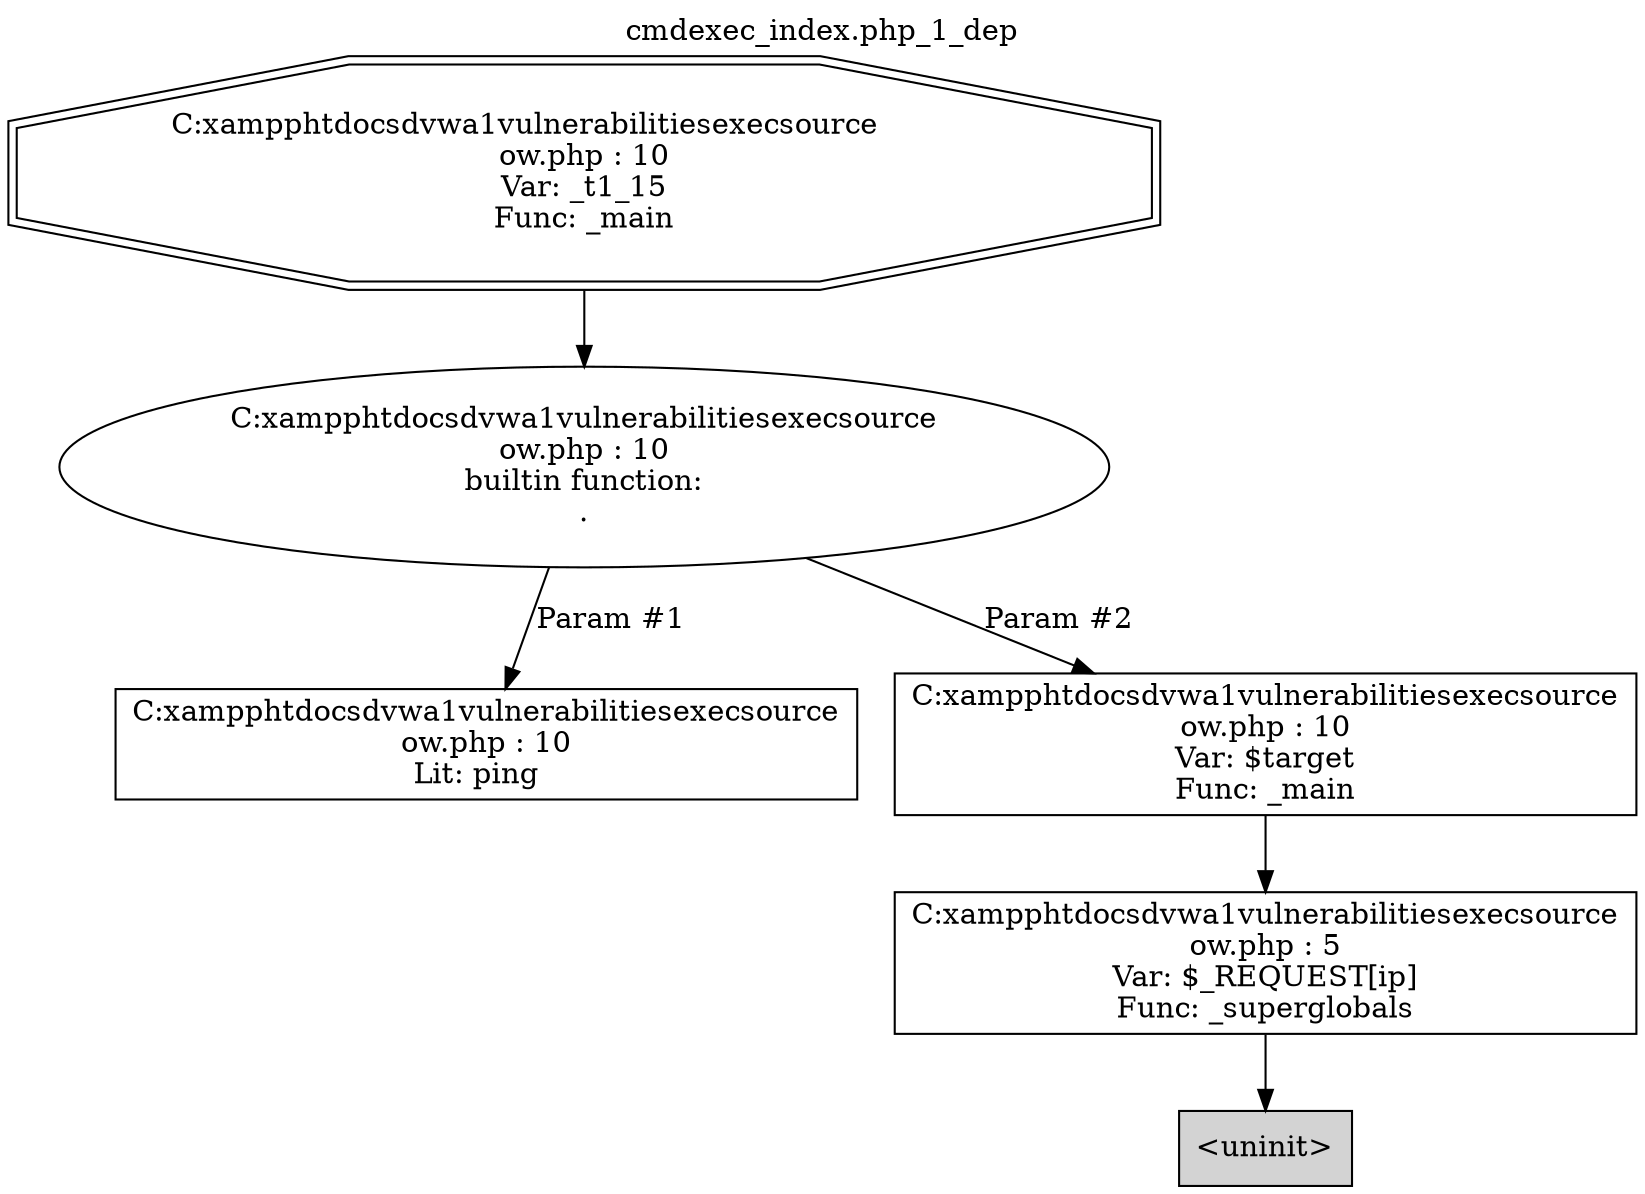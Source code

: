 digraph cfg {
  label="cmdexec_index.php_1_dep";
  labelloc=t;
  n1 [shape=doubleoctagon, label="C:\xampp\htdocs\dvwa1\vulnerabilities\exec\source\low.php : 10\nVar: _t1_15\nFunc: _main\n"];
  n2 [shape=ellipse, label="C:\xampp\htdocs\dvwa1\vulnerabilities\exec\source\low.php : 10\nbuiltin function:\n.\n"];
  n3 [shape=box, label="C:\xampp\htdocs\dvwa1\vulnerabilities\exec\source\low.php : 10\nLit: ping  \n"];
  n4 [shape=box, label="C:\xampp\htdocs\dvwa1\vulnerabilities\exec\source\low.php : 10\nVar: $target\nFunc: _main\n"];
  n5 [shape=box, label="C:\xampp\htdocs\dvwa1\vulnerabilities\exec\source\low.php : 5\nVar: $_REQUEST[ip]\nFunc: _superglobals\n"];
  n6 [shape=box, label="<uninit>",style=filled];
  n1 -> n2;
  n2 -> n3[label="Param #1"];
  n2 -> n4[label="Param #2"];
  n5 -> n6;
  n4 -> n5;
}
